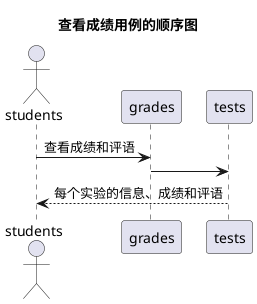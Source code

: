 @startuml
title 查看成绩用例的顺序图

actor students

students -> grades: 查看成绩和评语

grades -> tests

tests --> students:每个实验的信息、成绩和评语
@enduml
